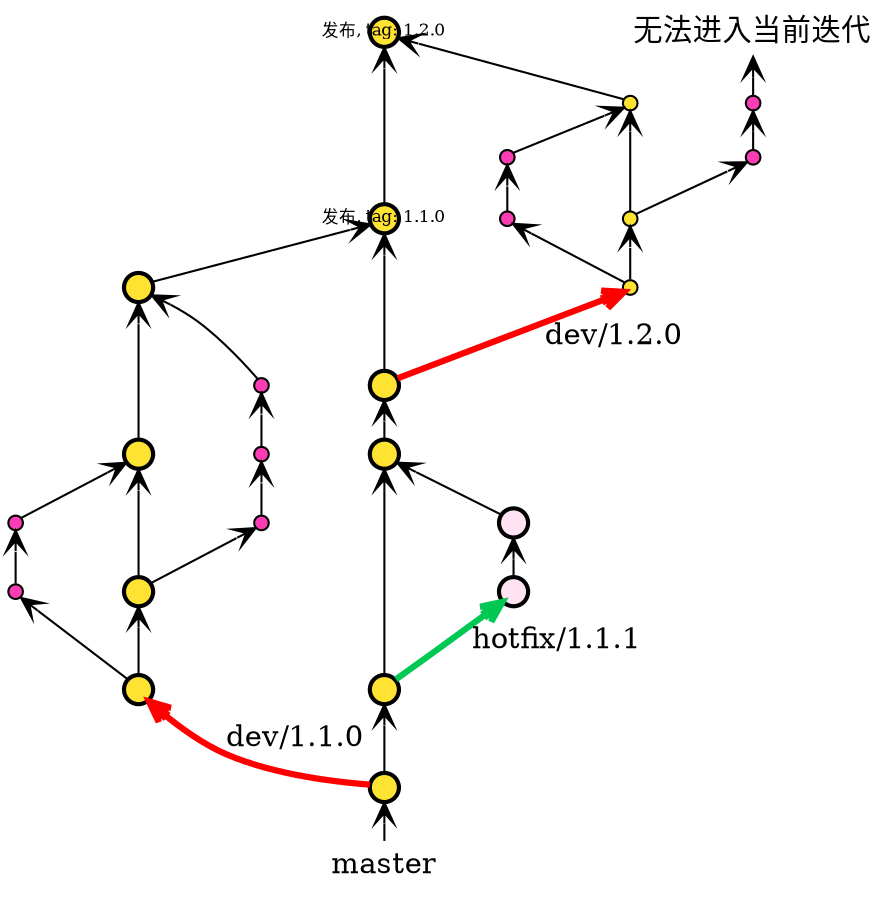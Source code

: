 // https://graphviz.gitlab.io/_pages/doc/info/attrs.html
digraph dev {
rankdir="BT";
nodesep=0.5;
ranksep=0.25;
splines=true;
forcelabels=false;

// general
node [style=filled, color="#00000055", fontcolor="black", font="Consolas", fontsize="8pt" ];
edge [arrowhead=open, color="#00000055", penwidth=1];

// graph
node [label="", fixedsize=true, width=0.2, height=0.2, shape=circle, penwidth=2]

// new 
node [style=filled, color="#000000", fontcolor="black", font="Consolas", fontsize="8pt" ];
edge [arrowhead=open, color="#000000", penwidth=1];

node [group="develop_new", fillcolor="#FFE333"];

dn110_begin;
dnfix_begin;
dnfix_end;
dn110_end [label="发布, tag: 1.1.0"];
dn120_begin;
dn120_end [label="发布, tag: 1.2.0"];
subgraph {
    rank=source;
    dnfake [label="master", fixedsize=false, fontsize=14, fillcolor=none, shape=none, width=0, height=0, penwidth=0, margin=0.05];
}
dnfake -> dn110_begin -> dnfix_begin -> dnfix_end -> dn120_begin -> dn110_end -> dn120_end;

// hotfix/1.1.1
node [group="hotfix/1.1.1", fillcolor="#FFE3F3"];
dnfix_1;
dnfix_2;
dnfix_begin -> dnfix_1 [label="hotfix/1.1.1" color="#00c853", penwidth=3];
dnfix_1 -> dnfix_2 -> dnfix_end;

// dev/1.1.0
node [group="dev/1.1.0", fillcolor="#FFE333"];
dn110_1;
dn110_2;
dn110_3;
dn110_4;
dn110_begin -> dn110_1 [label="dev/1.1.0" color="red", penwidth=3];
dn110_1 -> dn110_2 -> dn110_3 -> dn110_4;
dn110_4 -> dn110_end;

node  [group="feature_new_1", fixedsize=true, width=0.1, height=0.1, penwidth=1, fillcolor="#FB3DB5"];
fn110_1_3_1;
fn110_1_3_2;
dn110_1 -> fn110_1_3_1 -> fn110_1_3_2 -> dn110_3;
fn110_2_5_1;
fn110_2_5_2;
fn110_2_5_3;
dn110_2 -> fn110_2_5_1 -> fn110_2_5_2 -> fn110_2_5_3 -> dn110_4;

// dev/1.2.0
node [group="dev/1.2.0", fillcolor="#FFE333"];
dn120_1;
dn120_2;
dn120_3;
dn120_begin -> dn120_1 [label="dev/1.2.0", color="red", penwidth=3];
dn120_1 -> dn120_2 -> dn120_3;
dn120_3 -> dn120_end;

node  [group="feature_new_120", fixedsize=true, width=0.1, height=0.1, penwidth=1, fillcolor="#FB3DB5"];
fn120_1_4_1;
fn120_1_4_2;
dn120_1 -> fn120_1_4_1 -> fn120_1_4_2 -> dn120_3;
fn120_2_6_1;
fn120_2_6_2;
fn120_2_6_3 [label="无法进入当前迭代", fixedsize=false, fontsize=14, fillcolor=none, shape=none, width=0, height=0, penwidth=0, margin=0.05];
dn120_2 -> fn120_2_6_1 -> fn120_2_6_2 -> fn120_2_6_3;


}
